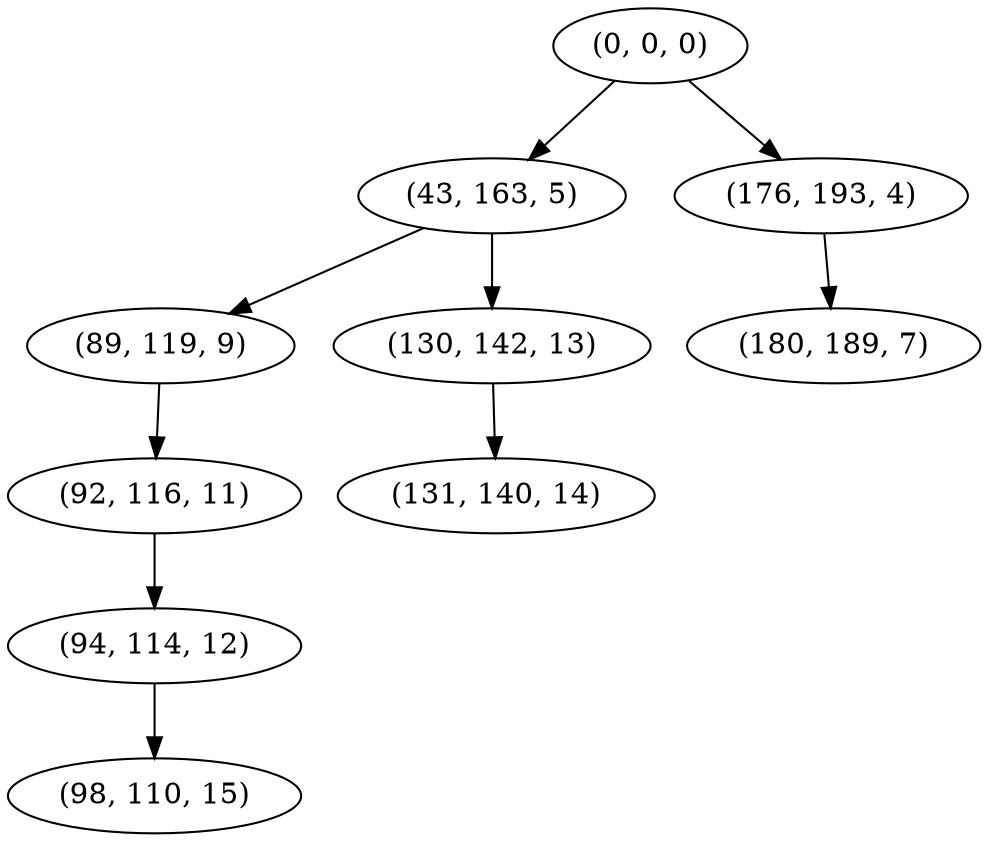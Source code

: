 digraph tree {
    "(0, 0, 0)";
    "(43, 163, 5)";
    "(89, 119, 9)";
    "(92, 116, 11)";
    "(94, 114, 12)";
    "(98, 110, 15)";
    "(130, 142, 13)";
    "(131, 140, 14)";
    "(176, 193, 4)";
    "(180, 189, 7)";
    "(0, 0, 0)" -> "(43, 163, 5)";
    "(0, 0, 0)" -> "(176, 193, 4)";
    "(43, 163, 5)" -> "(89, 119, 9)";
    "(43, 163, 5)" -> "(130, 142, 13)";
    "(89, 119, 9)" -> "(92, 116, 11)";
    "(92, 116, 11)" -> "(94, 114, 12)";
    "(94, 114, 12)" -> "(98, 110, 15)";
    "(130, 142, 13)" -> "(131, 140, 14)";
    "(176, 193, 4)" -> "(180, 189, 7)";
}
